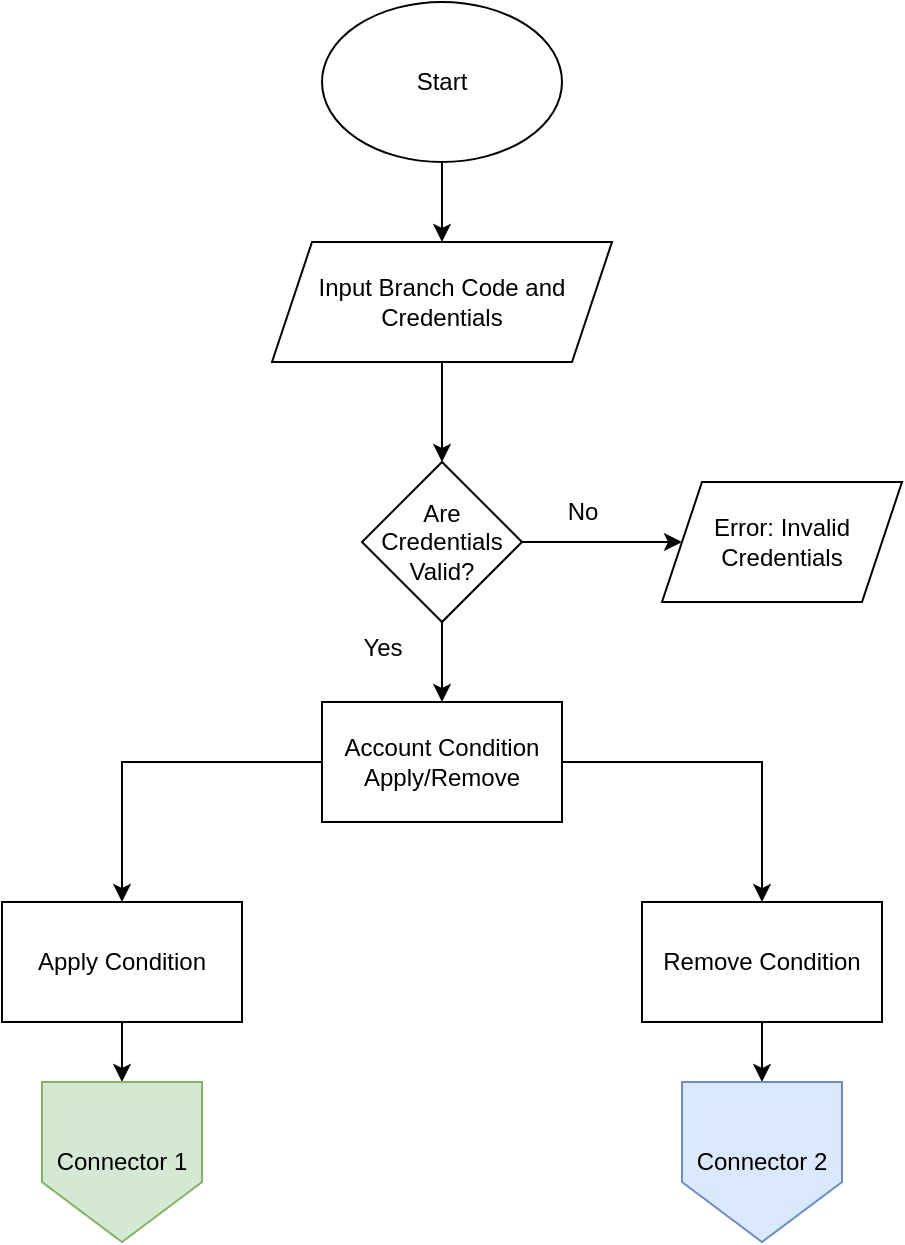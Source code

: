 <mxfile version="22.1.21" type="device">
  <diagram id="C5RBs43oDa-KdzZeNtuy" name="Page-1">
    <mxGraphModel dx="1042" dy="615" grid="1" gridSize="10" guides="1" tooltips="1" connect="1" arrows="1" fold="1" page="1" pageScale="1" pageWidth="827" pageHeight="1169" math="0" shadow="0">
      <root>
        <mxCell id="WIyWlLk6GJQsqaUBKTNV-0" />
        <mxCell id="WIyWlLk6GJQsqaUBKTNV-1" parent="WIyWlLk6GJQsqaUBKTNV-0" />
        <mxCell id="k1mVDS-8az-SgO9_PvBw-9" value="" style="edgeStyle=orthogonalEdgeStyle;rounded=0;orthogonalLoop=1;jettySize=auto;html=1;" parent="WIyWlLk6GJQsqaUBKTNV-1" source="k1mVDS-8az-SgO9_PvBw-0" target="k1mVDS-8az-SgO9_PvBw-1" edge="1">
          <mxGeometry relative="1" as="geometry" />
        </mxCell>
        <mxCell id="k1mVDS-8az-SgO9_PvBw-0" value="Start" style="ellipse;whiteSpace=wrap;html=1;" parent="WIyWlLk6GJQsqaUBKTNV-1" vertex="1">
          <mxGeometry x="340" y="30" width="120" height="80" as="geometry" />
        </mxCell>
        <mxCell id="k1mVDS-8az-SgO9_PvBw-10" value="" style="edgeStyle=orthogonalEdgeStyle;rounded=0;orthogonalLoop=1;jettySize=auto;html=1;" parent="WIyWlLk6GJQsqaUBKTNV-1" source="k1mVDS-8az-SgO9_PvBw-1" target="k1mVDS-8az-SgO9_PvBw-2" edge="1">
          <mxGeometry relative="1" as="geometry" />
        </mxCell>
        <mxCell id="k1mVDS-8az-SgO9_PvBw-1" value="Input Branch Code and Credentials" style="shape=parallelogram;perimeter=parallelogramPerimeter;whiteSpace=wrap;html=1;fixedSize=1;" parent="WIyWlLk6GJQsqaUBKTNV-1" vertex="1">
          <mxGeometry x="315" y="150" width="170" height="60" as="geometry" />
        </mxCell>
        <mxCell id="k1mVDS-8az-SgO9_PvBw-11" value="" style="edgeStyle=orthogonalEdgeStyle;rounded=0;orthogonalLoop=1;jettySize=auto;html=1;" parent="WIyWlLk6GJQsqaUBKTNV-1" source="k1mVDS-8az-SgO9_PvBw-2" target="k1mVDS-8az-SgO9_PvBw-3" edge="1">
          <mxGeometry relative="1" as="geometry" />
        </mxCell>
        <mxCell id="k1mVDS-8az-SgO9_PvBw-12" value="" style="edgeStyle=orthogonalEdgeStyle;rounded=0;orthogonalLoop=1;jettySize=auto;html=1;" parent="WIyWlLk6GJQsqaUBKTNV-1" source="k1mVDS-8az-SgO9_PvBw-2" target="k1mVDS-8az-SgO9_PvBw-4" edge="1">
          <mxGeometry relative="1" as="geometry" />
        </mxCell>
        <mxCell id="k1mVDS-8az-SgO9_PvBw-2" value="Are Credentials Valid?" style="rhombus;whiteSpace=wrap;html=1;" parent="WIyWlLk6GJQsqaUBKTNV-1" vertex="1">
          <mxGeometry x="360" y="260" width="80" height="80" as="geometry" />
        </mxCell>
        <mxCell id="k1mVDS-8az-SgO9_PvBw-3" value="Error: Invalid Credentials" style="shape=parallelogram;perimeter=parallelogramPerimeter;whiteSpace=wrap;html=1;fixedSize=1;" parent="WIyWlLk6GJQsqaUBKTNV-1" vertex="1">
          <mxGeometry x="510" y="270" width="120" height="60" as="geometry" />
        </mxCell>
        <mxCell id="k1mVDS-8az-SgO9_PvBw-13" value="" style="edgeStyle=orthogonalEdgeStyle;rounded=0;orthogonalLoop=1;jettySize=auto;html=1;" parent="WIyWlLk6GJQsqaUBKTNV-1" source="k1mVDS-8az-SgO9_PvBw-4" target="k1mVDS-8az-SgO9_PvBw-5" edge="1">
          <mxGeometry relative="1" as="geometry" />
        </mxCell>
        <mxCell id="k1mVDS-8az-SgO9_PvBw-14" value="" style="edgeStyle=orthogonalEdgeStyle;rounded=0;orthogonalLoop=1;jettySize=auto;html=1;" parent="WIyWlLk6GJQsqaUBKTNV-1" source="k1mVDS-8az-SgO9_PvBw-4" target="k1mVDS-8az-SgO9_PvBw-6" edge="1">
          <mxGeometry relative="1" as="geometry" />
        </mxCell>
        <mxCell id="k1mVDS-8az-SgO9_PvBw-4" value="Account Condition Apply/Remove" style="rounded=0;whiteSpace=wrap;html=1;" parent="WIyWlLk6GJQsqaUBKTNV-1" vertex="1">
          <mxGeometry x="340" y="380" width="120" height="60" as="geometry" />
        </mxCell>
        <mxCell id="k1mVDS-8az-SgO9_PvBw-16" value="" style="edgeStyle=orthogonalEdgeStyle;rounded=0;orthogonalLoop=1;jettySize=auto;html=1;" parent="WIyWlLk6GJQsqaUBKTNV-1" source="k1mVDS-8az-SgO9_PvBw-5" target="k1mVDS-8az-SgO9_PvBw-7" edge="1">
          <mxGeometry relative="1" as="geometry" />
        </mxCell>
        <mxCell id="k1mVDS-8az-SgO9_PvBw-5" value="Apply Condition" style="rounded=0;whiteSpace=wrap;html=1;" parent="WIyWlLk6GJQsqaUBKTNV-1" vertex="1">
          <mxGeometry x="180" y="480" width="120" height="60" as="geometry" />
        </mxCell>
        <mxCell id="k1mVDS-8az-SgO9_PvBw-15" value="" style="edgeStyle=orthogonalEdgeStyle;rounded=0;orthogonalLoop=1;jettySize=auto;html=1;" parent="WIyWlLk6GJQsqaUBKTNV-1" source="k1mVDS-8az-SgO9_PvBw-6" target="k1mVDS-8az-SgO9_PvBw-8" edge="1">
          <mxGeometry relative="1" as="geometry" />
        </mxCell>
        <mxCell id="k1mVDS-8az-SgO9_PvBw-6" value="Remove Condition" style="rounded=0;whiteSpace=wrap;html=1;" parent="WIyWlLk6GJQsqaUBKTNV-1" vertex="1">
          <mxGeometry x="500" y="480" width="120" height="60" as="geometry" />
        </mxCell>
        <mxCell id="k1mVDS-8az-SgO9_PvBw-7" value="Connector 1" style="shape=offPageConnector;whiteSpace=wrap;html=1;fillColor=#d5e8d4;strokeColor=#82b366;" parent="WIyWlLk6GJQsqaUBKTNV-1" vertex="1">
          <mxGeometry x="200" y="570" width="80" height="80" as="geometry" />
        </mxCell>
        <mxCell id="k1mVDS-8az-SgO9_PvBw-8" value="Connector 2" style="shape=offPageConnector;whiteSpace=wrap;html=1;fillColor=#dae8fc;strokeColor=#6c8ebf;" parent="WIyWlLk6GJQsqaUBKTNV-1" vertex="1">
          <mxGeometry x="520" y="570" width="80" height="80" as="geometry" />
        </mxCell>
        <mxCell id="f6fWTUw3Ux-h257ZkYVC-0" value="No" style="text;html=1;align=center;verticalAlign=middle;resizable=0;points=[];autosize=1;strokeColor=none;fillColor=none;" vertex="1" parent="WIyWlLk6GJQsqaUBKTNV-1">
          <mxGeometry x="450" y="270" width="40" height="30" as="geometry" />
        </mxCell>
        <mxCell id="f6fWTUw3Ux-h257ZkYVC-1" value="Yes" style="text;html=1;align=center;verticalAlign=middle;resizable=0;points=[];autosize=1;strokeColor=none;fillColor=none;" vertex="1" parent="WIyWlLk6GJQsqaUBKTNV-1">
          <mxGeometry x="350" y="338" width="40" height="30" as="geometry" />
        </mxCell>
      </root>
    </mxGraphModel>
  </diagram>
</mxfile>
